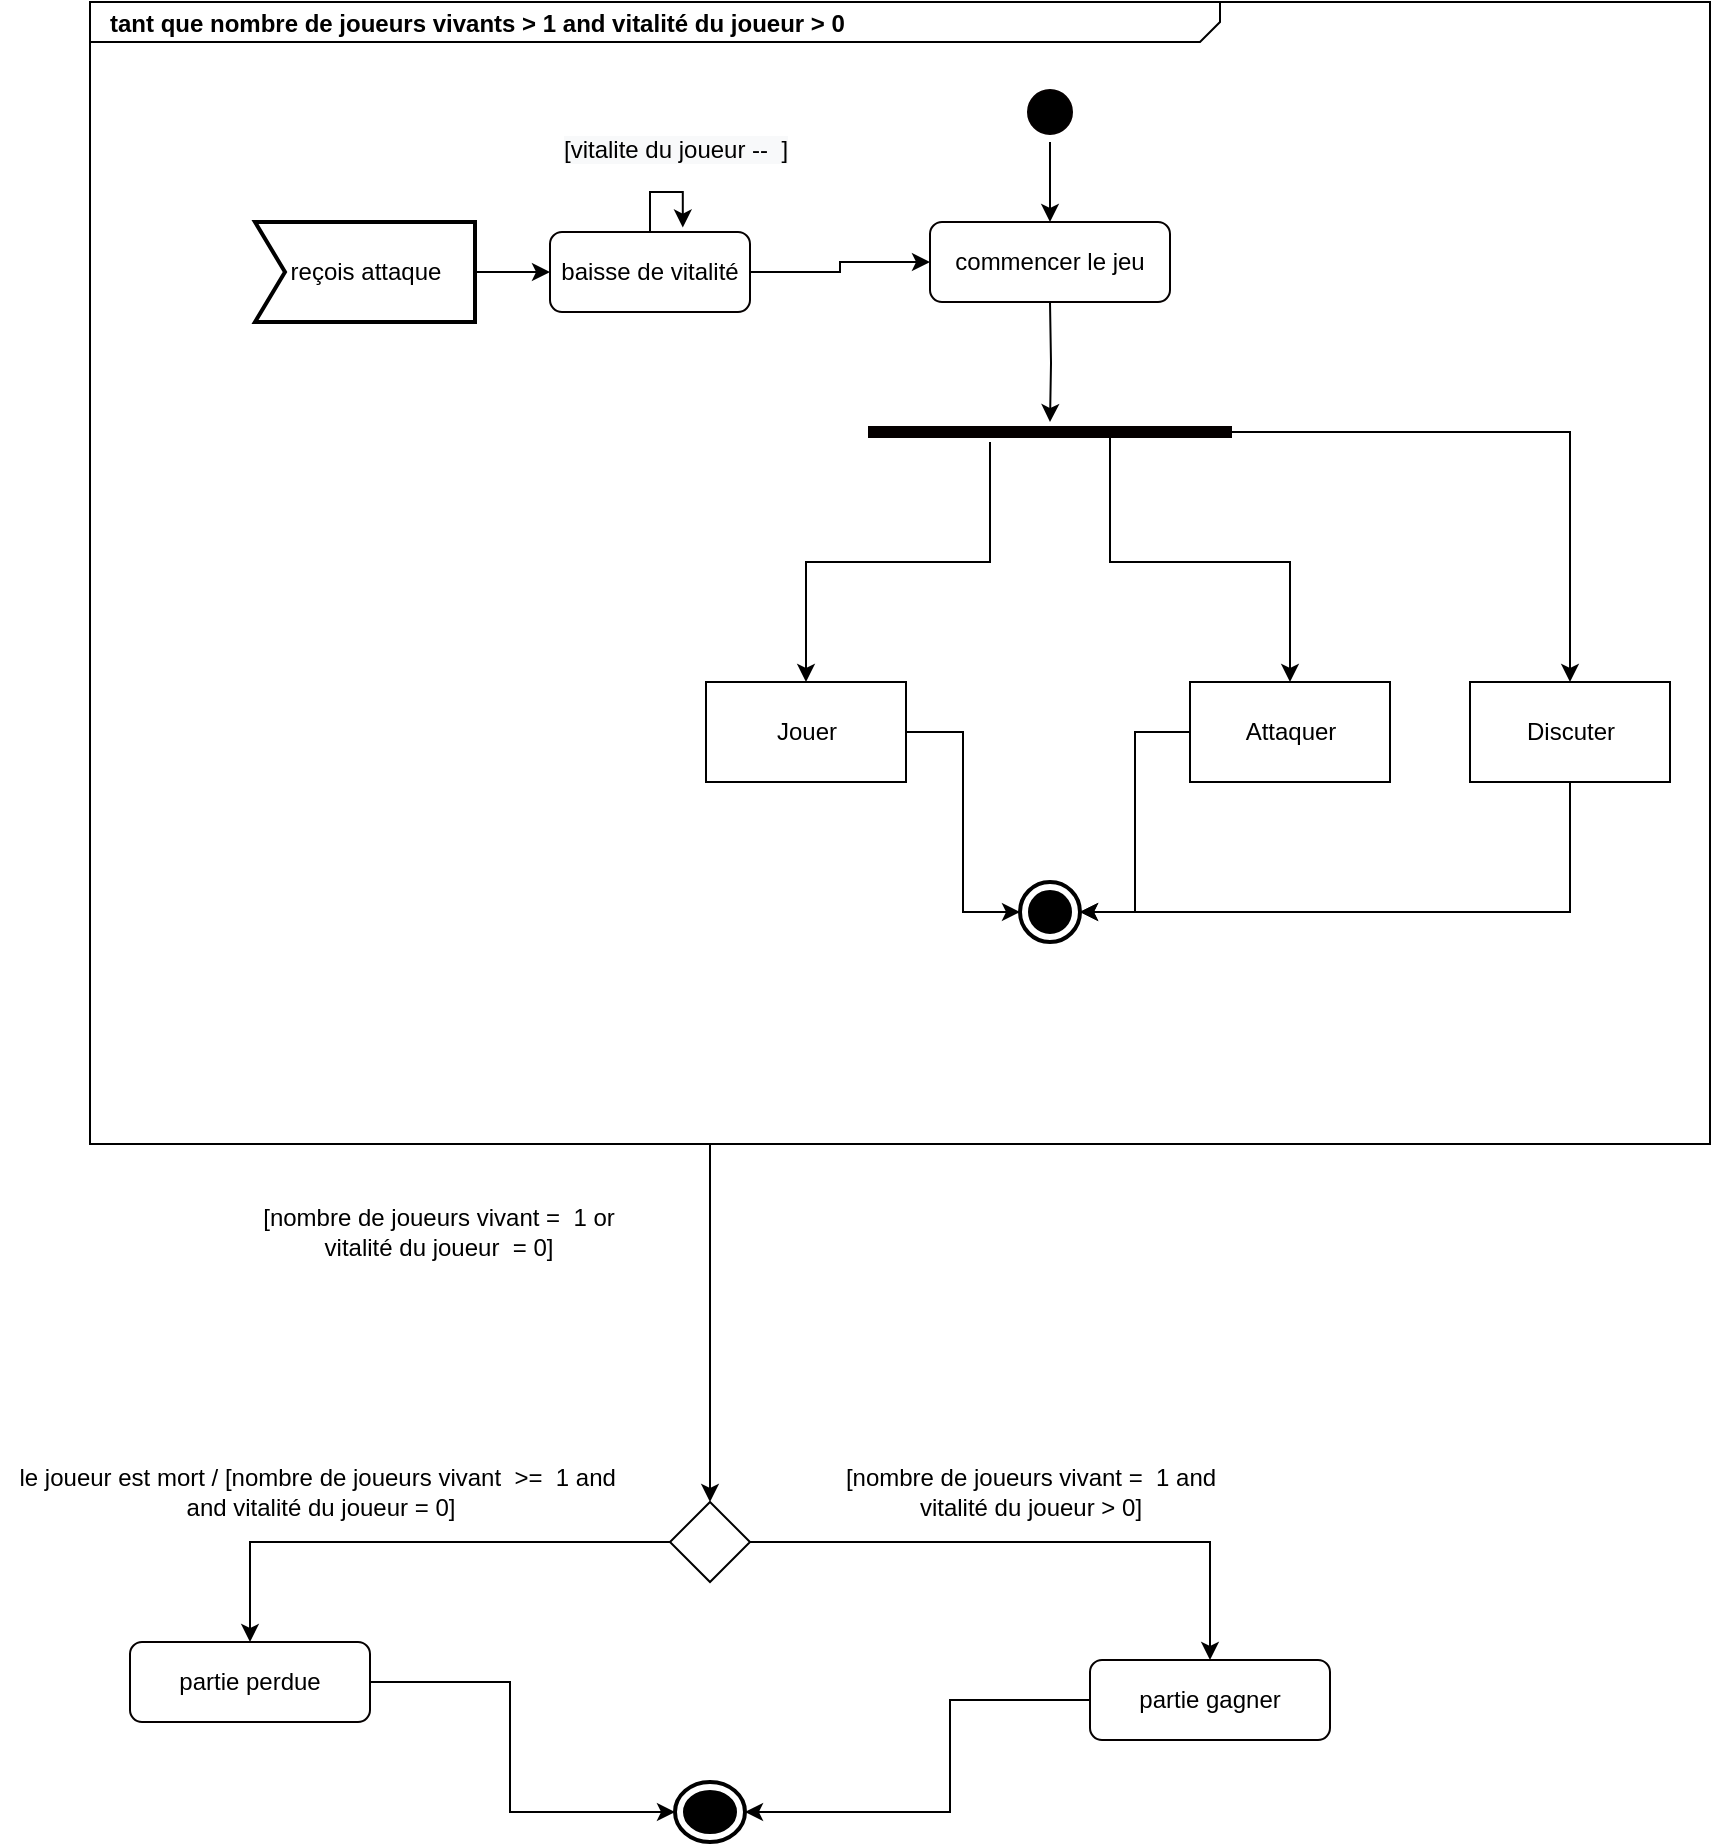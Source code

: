<mxfile version="16.1.2" type="device"><diagram id="XyeaDxz8hGwkzVAK0LLq" name="Page-1"><mxGraphModel dx="1870" dy="613" grid="1" gridSize="10" guides="1" tooltips="1" connect="1" arrows="1" fold="1" page="1" pageScale="1" pageWidth="827" pageHeight="1169" math="0" shadow="0"><root><mxCell id="0"/><mxCell id="1" parent="0"/><mxCell id="teVT1V7I8GYNbS9xLfMA-1" style="edgeStyle=orthogonalEdgeStyle;rounded=0;orthogonalLoop=1;jettySize=auto;html=1;entryX=0.5;entryY=0;entryDx=0;entryDy=0;" edge="1" parent="1" source="teVT1V7I8GYNbS9xLfMA-8" target="teVT1V7I8GYNbS9xLfMA-3"><mxGeometry relative="1" as="geometry"><mxPoint x="342" y="990" as="sourcePoint"/><Array as="points"><mxPoint x="550" y="990"/></Array></mxGeometry></mxCell><mxCell id="teVT1V7I8GYNbS9xLfMA-2" style="edgeStyle=orthogonalEdgeStyle;rounded=0;orthogonalLoop=1;jettySize=auto;html=1;entryX=1;entryY=0.5;entryDx=0;entryDy=0;entryPerimeter=0;" edge="1" parent="1" source="teVT1V7I8GYNbS9xLfMA-3" target="teVT1V7I8GYNbS9xLfMA-4"><mxGeometry relative="1" as="geometry"><Array as="points"><mxPoint x="420" y="1069"/><mxPoint x="420" y="1125"/></Array></mxGeometry></mxCell><mxCell id="teVT1V7I8GYNbS9xLfMA-3" value="partie gagner" style="rounded=1;whiteSpace=wrap;html=1;strokeColor=#050000;" vertex="1" parent="1"><mxGeometry x="490" y="1049" width="120" height="40" as="geometry"/></mxCell><mxCell id="teVT1V7I8GYNbS9xLfMA-4" value="" style="html=1;shape=mxgraph.sysml.actFinal;strokeWidth=2;verticalLabelPosition=bottom;verticalAlignment=top;" vertex="1" parent="1"><mxGeometry x="282.5" y="1110" width="35" height="30" as="geometry"/></mxCell><mxCell id="teVT1V7I8GYNbS9xLfMA-5" value="[nombre de joueurs vivant =&amp;nbsp; 1 and&lt;br&gt;vitalité du joueur &amp;gt; 0]" style="text;html=1;align=center;verticalAlign=middle;resizable=0;points=[];autosize=1;strokeColor=none;fillColor=none;" vertex="1" parent="1"><mxGeometry x="360" y="950" width="200" height="30" as="geometry"/></mxCell><mxCell id="teVT1V7I8GYNbS9xLfMA-6" value="[nombre de joueurs vivant =&amp;nbsp; 1 or &lt;br&gt;vitalité du joueur&amp;nbsp; = 0]" style="text;html=1;align=center;verticalAlign=middle;resizable=0;points=[];autosize=1;strokeColor=none;fillColor=none;" vertex="1" parent="1"><mxGeometry x="68.75" y="820" width="190" height="30" as="geometry"/></mxCell><mxCell id="teVT1V7I8GYNbS9xLfMA-7" style="edgeStyle=orthogonalEdgeStyle;rounded=0;orthogonalLoop=1;jettySize=auto;html=1;exitX=0;exitY=0.5;exitDx=0;exitDy=0;" edge="1" parent="1" source="teVT1V7I8GYNbS9xLfMA-8" target="teVT1V7I8GYNbS9xLfMA-33"><mxGeometry relative="1" as="geometry"/></mxCell><mxCell id="teVT1V7I8GYNbS9xLfMA-8" value="" style="rhombus;whiteSpace=wrap;html=1;" vertex="1" parent="1"><mxGeometry x="280" y="970" width="40" height="40" as="geometry"/></mxCell><mxCell id="teVT1V7I8GYNbS9xLfMA-9" style="edgeStyle=orthogonalEdgeStyle;rounded=0;orthogonalLoop=1;jettySize=auto;html=1;entryX=0.5;entryY=0;entryDx=0;entryDy=0;" edge="1" parent="1" source="teVT1V7I8GYNbS9xLfMA-10" target="teVT1V7I8GYNbS9xLfMA-8"><mxGeometry relative="1" as="geometry"><Array as="points"><mxPoint x="300" y="820"/><mxPoint x="300" y="820"/></Array></mxGeometry></mxCell><mxCell id="teVT1V7I8GYNbS9xLfMA-10" value="&lt;p style=&quot;margin: 0px ; margin-top: 4px ; margin-left: 10px ; text-align: left&quot;&gt;&lt;b&gt;tant que nombre de joueurs vivants &amp;gt; 1 and vitalité du joueur &amp;gt; 0&lt;/b&gt;&lt;/p&gt;&lt;b&gt;&lt;br&gt;&lt;/b&gt;&lt;p style=&quot;margin: 0px ; margin-top: 4px ; margin-left: 10px ; text-align: left&quot;&gt;&lt;b&gt;&amp;nbsp;&lt;/b&gt;&lt;/p&gt;" style="html=1;shape=mxgraph.sysml.package;align=left;spacingLeft=5;verticalAlign=top;spacingTop=-3;labelX=565.78;html=1;overflow=fill;" vertex="1" parent="1"><mxGeometry x="-10" y="220" width="810" height="571" as="geometry"/></mxCell><mxCell id="teVT1V7I8GYNbS9xLfMA-11" style="edgeStyle=orthogonalEdgeStyle;rounded=0;orthogonalLoop=1;jettySize=auto;html=1;" edge="1" parent="1" source="teVT1V7I8GYNbS9xLfMA-12" target="teVT1V7I8GYNbS9xLfMA-13"><mxGeometry relative="1" as="geometry"/></mxCell><mxCell id="teVT1V7I8GYNbS9xLfMA-12" value="" style="ellipse;html=1;shape=startState;fillColor=#000000;strokeColor=#050000;" vertex="1" parent="1"><mxGeometry x="455" y="260" width="30" height="30" as="geometry"/></mxCell><mxCell id="teVT1V7I8GYNbS9xLfMA-13" value="commencer le jeu" style="rounded=1;whiteSpace=wrap;html=1;strokeColor=#050000;" vertex="1" parent="1"><mxGeometry x="410" y="330" width="120" height="40" as="geometry"/></mxCell><mxCell id="teVT1V7I8GYNbS9xLfMA-14" style="edgeStyle=orthogonalEdgeStyle;rounded=0;orthogonalLoop=1;jettySize=auto;html=1;exitX=0.659;exitY=0.56;exitDx=0;exitDy=0;exitPerimeter=0;entryX=0.5;entryY=0;entryDx=0;entryDy=0;" edge="1" parent="1" source="teVT1V7I8GYNbS9xLfMA-16" target="teVT1V7I8GYNbS9xLfMA-28"><mxGeometry relative="1" as="geometry"><Array as="points"><mxPoint x="500" y="436"/><mxPoint x="500" y="500"/><mxPoint x="590" y="500"/></Array><mxPoint x="607.048" y="560" as="targetPoint"/></mxGeometry></mxCell><mxCell id="teVT1V7I8GYNbS9xLfMA-15" style="edgeStyle=orthogonalEdgeStyle;rounded=0;orthogonalLoop=1;jettySize=auto;html=1;entryX=0.5;entryY=0;entryDx=0;entryDy=0;" edge="1" parent="1" source="teVT1V7I8GYNbS9xLfMA-16" target="teVT1V7I8GYNbS9xLfMA-30"><mxGeometry relative="1" as="geometry"><Array as="points"><mxPoint x="440" y="500"/><mxPoint x="348" y="500"/></Array></mxGeometry></mxCell><mxCell id="teVT1V7I8GYNbS9xLfMA-40" style="edgeStyle=orthogonalEdgeStyle;rounded=0;orthogonalLoop=1;jettySize=auto;html=1;" edge="1" parent="1" source="teVT1V7I8GYNbS9xLfMA-16" target="teVT1V7I8GYNbS9xLfMA-39"><mxGeometry relative="1" as="geometry"/></mxCell><mxCell id="teVT1V7I8GYNbS9xLfMA-16" value="" style="shape=line;html=1;strokeWidth=6;strokeColor=#050000;" vertex="1" parent="1"><mxGeometry x="379" y="430" width="182" height="10" as="geometry"/></mxCell><mxCell id="teVT1V7I8GYNbS9xLfMA-17" style="edgeStyle=orthogonalEdgeStyle;rounded=0;orthogonalLoop=1;jettySize=auto;html=1;" edge="1" parent="1" target="teVT1V7I8GYNbS9xLfMA-16"><mxGeometry relative="1" as="geometry"><mxPoint x="470" y="370" as="sourcePoint"/></mxGeometry></mxCell><mxCell id="teVT1V7I8GYNbS9xLfMA-23" style="edgeStyle=orthogonalEdgeStyle;rounded=0;orthogonalLoop=1;jettySize=auto;html=1;" edge="1" parent="1" source="teVT1V7I8GYNbS9xLfMA-24" target="teVT1V7I8GYNbS9xLfMA-25"><mxGeometry relative="1" as="geometry"/></mxCell><mxCell id="teVT1V7I8GYNbS9xLfMA-24" value="reçois attaque" style="html=1;shape=mxgraph.sysml.accEvent;strokeWidth=2;whiteSpace=wrap;align=center;" vertex="1" parent="1"><mxGeometry x="72.5" y="330" width="110" height="50" as="geometry"/></mxCell><mxCell id="teVT1V7I8GYNbS9xLfMA-38" style="edgeStyle=orthogonalEdgeStyle;rounded=0;orthogonalLoop=1;jettySize=auto;html=1;entryX=0;entryY=0.5;entryDx=0;entryDy=0;" edge="1" parent="1" source="teVT1V7I8GYNbS9xLfMA-25" target="teVT1V7I8GYNbS9xLfMA-13"><mxGeometry relative="1" as="geometry"/></mxCell><mxCell id="teVT1V7I8GYNbS9xLfMA-25" value="baisse de vitalité" style="rounded=1;whiteSpace=wrap;html=1;strokeColor=#050000;" vertex="1" parent="1"><mxGeometry x="220" y="335" width="100" height="40" as="geometry"/></mxCell><mxCell id="teVT1V7I8GYNbS9xLfMA-27" style="edgeStyle=orthogonalEdgeStyle;rounded=0;orthogonalLoop=1;jettySize=auto;html=1;entryX=1;entryY=0.5;entryDx=0;entryDy=0;entryPerimeter=0;" edge="1" parent="1" source="teVT1V7I8GYNbS9xLfMA-28" target="teVT1V7I8GYNbS9xLfMA-31"><mxGeometry relative="1" as="geometry"/></mxCell><mxCell id="teVT1V7I8GYNbS9xLfMA-28" value="Attaquer" style="html=1;dashed=0;whitespace=wrap;" vertex="1" parent="1"><mxGeometry x="540" y="560" width="100" height="50" as="geometry"/></mxCell><mxCell id="teVT1V7I8GYNbS9xLfMA-29" style="edgeStyle=orthogonalEdgeStyle;rounded=0;orthogonalLoop=1;jettySize=auto;html=1;entryX=0;entryY=0.5;entryDx=0;entryDy=0;entryPerimeter=0;" edge="1" parent="1" source="teVT1V7I8GYNbS9xLfMA-30" target="teVT1V7I8GYNbS9xLfMA-31"><mxGeometry relative="1" as="geometry"/></mxCell><mxCell id="teVT1V7I8GYNbS9xLfMA-30" value="Jouer" style="html=1;dashed=0;whitespace=wrap;" vertex="1" parent="1"><mxGeometry x="298" y="560" width="100" height="50" as="geometry"/></mxCell><mxCell id="teVT1V7I8GYNbS9xLfMA-31" value="" style="html=1;shape=mxgraph.sysml.actFinal;strokeWidth=2;verticalLabelPosition=bottom;verticalAlignment=top;" vertex="1" parent="1"><mxGeometry x="455" y="660" width="30" height="30" as="geometry"/></mxCell><mxCell id="teVT1V7I8GYNbS9xLfMA-32" style="edgeStyle=orthogonalEdgeStyle;rounded=0;orthogonalLoop=1;jettySize=auto;html=1;" edge="1" parent="1" source="teVT1V7I8GYNbS9xLfMA-33" target="teVT1V7I8GYNbS9xLfMA-4"><mxGeometry relative="1" as="geometry"><Array as="points"><mxPoint x="200" y="1060"/><mxPoint x="200" y="1125"/></Array></mxGeometry></mxCell><mxCell id="teVT1V7I8GYNbS9xLfMA-33" value="partie perdue" style="rounded=1;whiteSpace=wrap;html=1;strokeColor=#050000;" vertex="1" parent="1"><mxGeometry x="10" y="1040" width="120" height="40" as="geometry"/></mxCell><mxCell id="teVT1V7I8GYNbS9xLfMA-34" value="le joueur est mort / [nombre de joueurs vivant&amp;nbsp; &amp;gt;=&amp;nbsp; 1 and&amp;nbsp;&lt;br&gt;and vitalité du joueur = 0]" style="text;html=1;align=center;verticalAlign=middle;resizable=0;points=[];autosize=1;strokeColor=none;fillColor=none;" vertex="1" parent="1"><mxGeometry x="-55" y="950" width="320" height="30" as="geometry"/></mxCell><mxCell id="teVT1V7I8GYNbS9xLfMA-35" value="&lt;span style=&quot;color: rgb(0 , 0 , 0) ; font-family: &amp;#34;helvetica&amp;#34; ; font-size: 12px ; font-style: normal ; font-weight: 400 ; letter-spacing: normal ; text-align: center ; text-indent: 0px ; text-transform: none ; word-spacing: 0px ; background-color: rgb(248 , 249 , 250) ; display: inline ; float: none&quot;&gt;[vitalite du joueur --&amp;nbsp; ]&lt;/span&gt;" style="text;whiteSpace=wrap;html=1;" vertex="1" parent="1"><mxGeometry x="225" y="280" width="230" height="30" as="geometry"/></mxCell><mxCell id="teVT1V7I8GYNbS9xLfMA-37" style="edgeStyle=orthogonalEdgeStyle;rounded=0;orthogonalLoop=1;jettySize=auto;html=1;entryX=0.664;entryY=-0.056;entryDx=0;entryDy=0;entryPerimeter=0;" edge="1" parent="1" source="teVT1V7I8GYNbS9xLfMA-25" target="teVT1V7I8GYNbS9xLfMA-25"><mxGeometry relative="1" as="geometry"><Array as="points"><mxPoint x="270" y="315"/><mxPoint x="286" y="315"/></Array></mxGeometry></mxCell><mxCell id="teVT1V7I8GYNbS9xLfMA-41" style="edgeStyle=orthogonalEdgeStyle;rounded=0;orthogonalLoop=1;jettySize=auto;html=1;entryX=1;entryY=0.5;entryDx=0;entryDy=0;entryPerimeter=0;" edge="1" parent="1" source="teVT1V7I8GYNbS9xLfMA-39" target="teVT1V7I8GYNbS9xLfMA-31"><mxGeometry relative="1" as="geometry"><Array as="points"><mxPoint x="730" y="675"/></Array></mxGeometry></mxCell><mxCell id="teVT1V7I8GYNbS9xLfMA-39" value="Discuter" style="html=1;dashed=0;whitespace=wrap;" vertex="1" parent="1"><mxGeometry x="680" y="560" width="100" height="50" as="geometry"/></mxCell></root></mxGraphModel></diagram></mxfile>